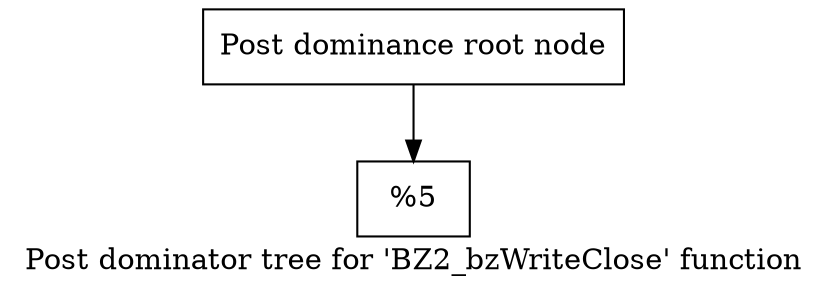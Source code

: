 digraph "Post dominator tree for 'BZ2_bzWriteClose' function" {
	label="Post dominator tree for 'BZ2_bzWriteClose' function";

	Node0x1292690 [shape=record,label="{Post dominance root node}"];
	Node0x1292690 -> Node0x10d18b0;
	Node0x10d18b0 [shape=record,label="{%5}"];
}
